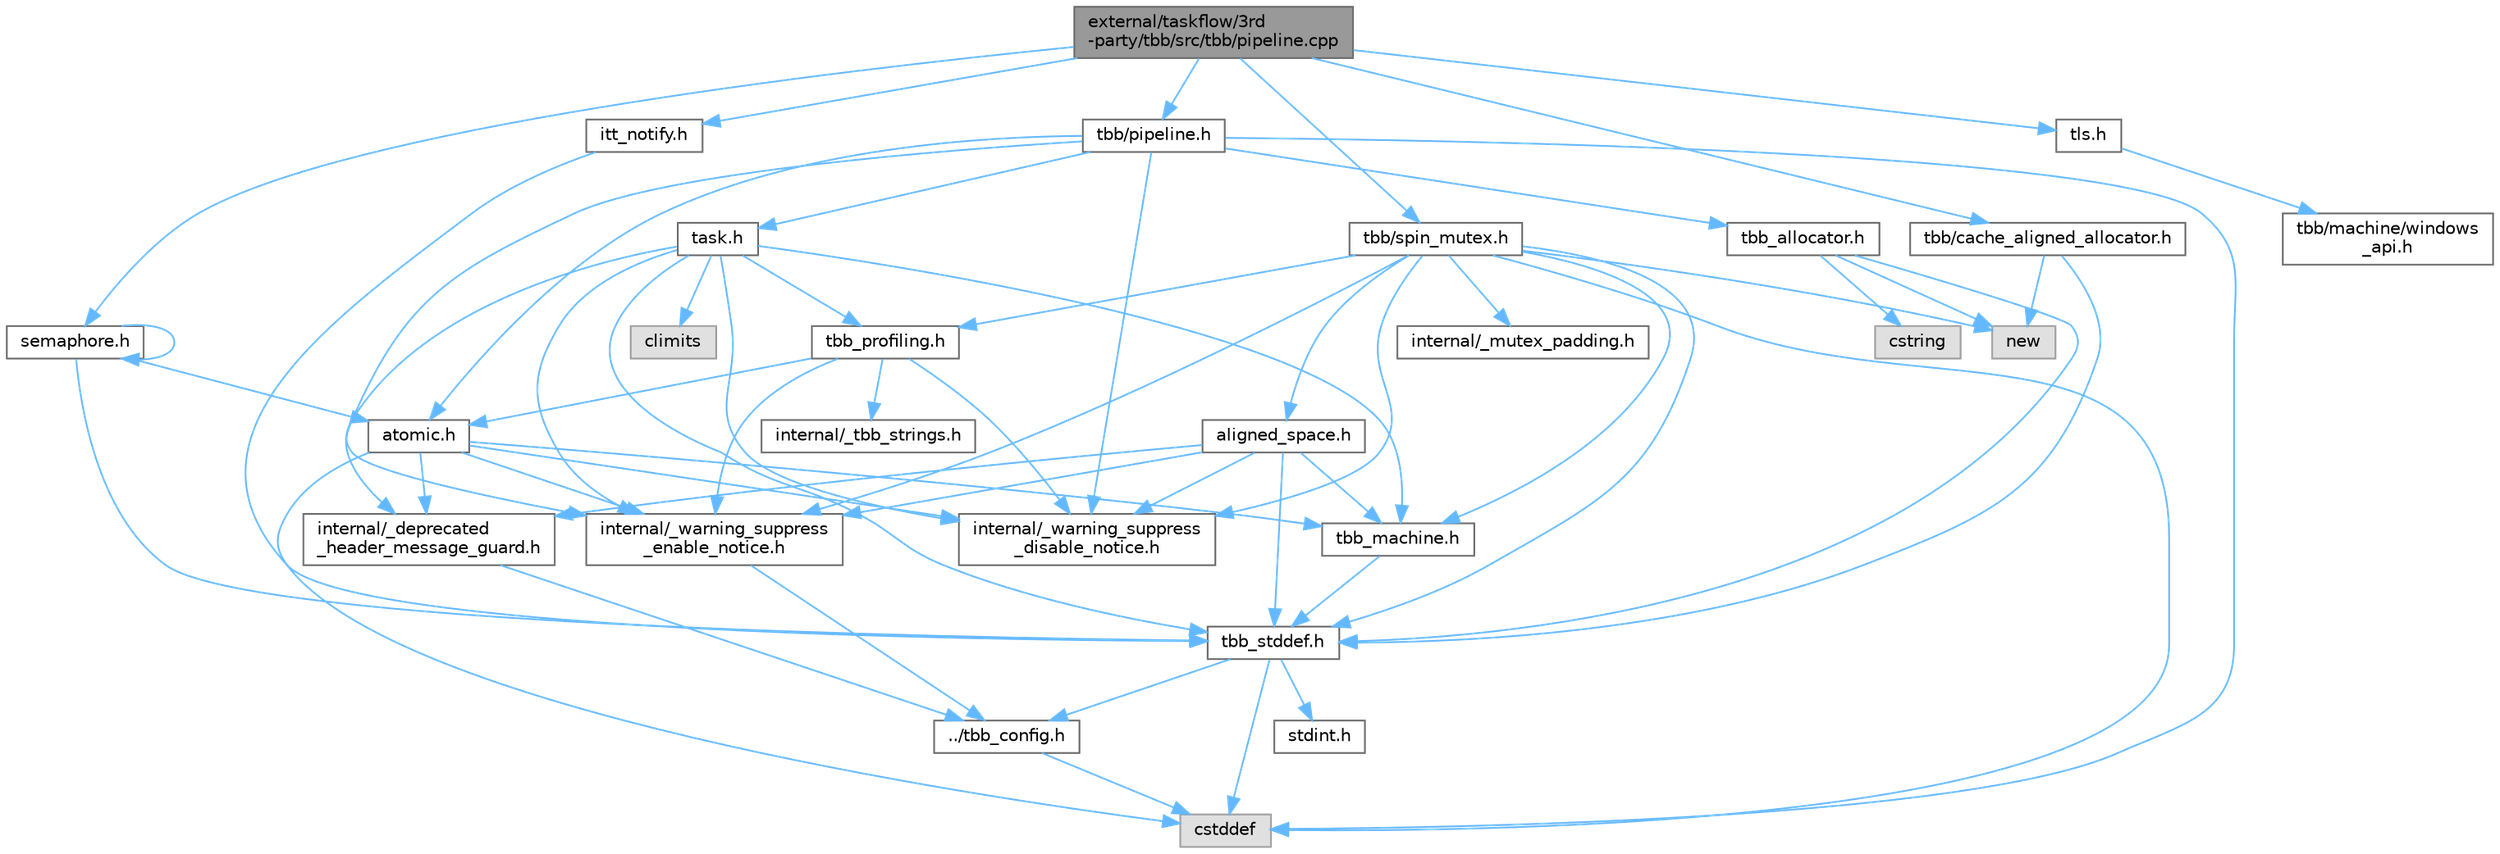 digraph "external/taskflow/3rd-party/tbb/src/tbb/pipeline.cpp"
{
 // LATEX_PDF_SIZE
  bgcolor="transparent";
  edge [fontname=Helvetica,fontsize=10,labelfontname=Helvetica,labelfontsize=10];
  node [fontname=Helvetica,fontsize=10,shape=box,height=0.2,width=0.4];
  Node1 [id="Node000001",label="external/taskflow/3rd\l-party/tbb/src/tbb/pipeline.cpp",height=0.2,width=0.4,color="gray40", fillcolor="grey60", style="filled", fontcolor="black",tooltip=" "];
  Node1 -> Node2 [id="edge60_Node000001_Node000002",color="steelblue1",style="solid",tooltip=" "];
  Node2 [id="Node000002",label="tbb/pipeline.h",height=0.2,width=0.4,color="grey40", fillcolor="white", style="filled",URL="$pipeline_8h.html",tooltip=" "];
  Node2 -> Node3 [id="edge61_Node000002_Node000003",color="steelblue1",style="solid",tooltip=" "];
  Node3 [id="Node000003",label="internal/_warning_suppress\l_enable_notice.h",height=0.2,width=0.4,color="grey40", fillcolor="white", style="filled",URL="$__warning__suppress__enable__notice_8h.html",tooltip=" "];
  Node3 -> Node4 [id="edge62_Node000003_Node000004",color="steelblue1",style="solid",tooltip=" "];
  Node4 [id="Node000004",label="../tbb_config.h",height=0.2,width=0.4,color="grey40", fillcolor="white", style="filled",URL="$tbb__config_8h.html",tooltip=" "];
  Node4 -> Node5 [id="edge63_Node000004_Node000005",color="steelblue1",style="solid",tooltip=" "];
  Node5 [id="Node000005",label="cstddef",height=0.2,width=0.4,color="grey60", fillcolor="#E0E0E0", style="filled",tooltip=" "];
  Node2 -> Node6 [id="edge64_Node000002_Node000006",color="steelblue1",style="solid",tooltip=" "];
  Node6 [id="Node000006",label="atomic.h",height=0.2,width=0.4,color="grey40", fillcolor="white", style="filled",URL="$external_2taskflow_23rd-party_2tbb_2include_2tbb_2atomic_8h.html",tooltip=" "];
  Node6 -> Node7 [id="edge65_Node000006_Node000007",color="steelblue1",style="solid",tooltip=" "];
  Node7 [id="Node000007",label="internal/_deprecated\l_header_message_guard.h",height=0.2,width=0.4,color="grey40", fillcolor="white", style="filled",URL="$__deprecated__header__message__guard_8h.html",tooltip=" "];
  Node7 -> Node4 [id="edge66_Node000007_Node000004",color="steelblue1",style="solid",tooltip=" "];
  Node6 -> Node3 [id="edge67_Node000006_Node000003",color="steelblue1",style="solid",tooltip=" "];
  Node6 -> Node5 [id="edge68_Node000006_Node000005",color="steelblue1",style="solid",tooltip=" "];
  Node6 -> Node8 [id="edge69_Node000006_Node000008",color="steelblue1",style="solid",tooltip=" "];
  Node8 [id="Node000008",label="tbb_machine.h",height=0.2,width=0.4,color="grey40", fillcolor="white", style="filled",URL="$tbb__machine_8h.html",tooltip=" "];
  Node8 -> Node9 [id="edge70_Node000008_Node000009",color="steelblue1",style="solid",tooltip=" "];
  Node9 [id="Node000009",label="tbb_stddef.h",height=0.2,width=0.4,color="grey40", fillcolor="white", style="filled",URL="$tbb__stddef_8h.html",tooltip=" "];
  Node9 -> Node4 [id="edge71_Node000009_Node000004",color="steelblue1",style="solid",tooltip=" "];
  Node9 -> Node5 [id="edge72_Node000009_Node000005",color="steelblue1",style="solid",tooltip=" "];
  Node9 -> Node10 [id="edge73_Node000009_Node000010",color="steelblue1",style="solid",tooltip=" "];
  Node10 [id="Node000010",label="stdint.h",height=0.2,width=0.4,color="grey40", fillcolor="white", style="filled",URL="$stdint_8h.html",tooltip=" "];
  Node6 -> Node11 [id="edge74_Node000006_Node000011",color="steelblue1",style="solid",tooltip=" "];
  Node11 [id="Node000011",label="internal/_warning_suppress\l_disable_notice.h",height=0.2,width=0.4,color="grey40", fillcolor="white", style="filled",URL="$__warning__suppress__disable__notice_8h.html",tooltip=" "];
  Node2 -> Node12 [id="edge75_Node000002_Node000012",color="steelblue1",style="solid",tooltip=" "];
  Node12 [id="Node000012",label="task.h",height=0.2,width=0.4,color="grey40", fillcolor="white", style="filled",URL="$task_8h.html",tooltip=" "];
  Node12 -> Node7 [id="edge76_Node000012_Node000007",color="steelblue1",style="solid",tooltip=" "];
  Node12 -> Node3 [id="edge77_Node000012_Node000003",color="steelblue1",style="solid",tooltip=" "];
  Node12 -> Node9 [id="edge78_Node000012_Node000009",color="steelblue1",style="solid",tooltip=" "];
  Node12 -> Node8 [id="edge79_Node000012_Node000008",color="steelblue1",style="solid",tooltip=" "];
  Node12 -> Node13 [id="edge80_Node000012_Node000013",color="steelblue1",style="solid",tooltip=" "];
  Node13 [id="Node000013",label="tbb_profiling.h",height=0.2,width=0.4,color="grey40", fillcolor="white", style="filled",URL="$tbb__profiling_8h.html",tooltip=" "];
  Node13 -> Node3 [id="edge81_Node000013_Node000003",color="steelblue1",style="solid",tooltip=" "];
  Node13 -> Node14 [id="edge82_Node000013_Node000014",color="steelblue1",style="solid",tooltip=" "];
  Node14 [id="Node000014",label="internal/_tbb_strings.h",height=0.2,width=0.4,color="grey40", fillcolor="white", style="filled",URL="$__tbb__strings_8h.html",tooltip=" "];
  Node13 -> Node6 [id="edge83_Node000013_Node000006",color="steelblue1",style="solid",tooltip=" "];
  Node13 -> Node11 [id="edge84_Node000013_Node000011",color="steelblue1",style="solid",tooltip=" "];
  Node12 -> Node15 [id="edge85_Node000012_Node000015",color="steelblue1",style="solid",tooltip=" "];
  Node15 [id="Node000015",label="climits",height=0.2,width=0.4,color="grey60", fillcolor="#E0E0E0", style="filled",tooltip=" "];
  Node12 -> Node11 [id="edge86_Node000012_Node000011",color="steelblue1",style="solid",tooltip=" "];
  Node2 -> Node16 [id="edge87_Node000002_Node000016",color="steelblue1",style="solid",tooltip=" "];
  Node16 [id="Node000016",label="tbb_allocator.h",height=0.2,width=0.4,color="grey40", fillcolor="white", style="filled",URL="$tbb__allocator_8h.html",tooltip=" "];
  Node16 -> Node9 [id="edge88_Node000016_Node000009",color="steelblue1",style="solid",tooltip=" "];
  Node16 -> Node17 [id="edge89_Node000016_Node000017",color="steelblue1",style="solid",tooltip=" "];
  Node17 [id="Node000017",label="new",height=0.2,width=0.4,color="grey60", fillcolor="#E0E0E0", style="filled",tooltip=" "];
  Node16 -> Node18 [id="edge90_Node000016_Node000018",color="steelblue1",style="solid",tooltip=" "];
  Node18 [id="Node000018",label="cstring",height=0.2,width=0.4,color="grey60", fillcolor="#E0E0E0", style="filled",tooltip=" "];
  Node2 -> Node5 [id="edge91_Node000002_Node000005",color="steelblue1",style="solid",tooltip=" "];
  Node2 -> Node11 [id="edge92_Node000002_Node000011",color="steelblue1",style="solid",tooltip=" "];
  Node1 -> Node19 [id="edge93_Node000001_Node000019",color="steelblue1",style="solid",tooltip=" "];
  Node19 [id="Node000019",label="tbb/spin_mutex.h",height=0.2,width=0.4,color="grey40", fillcolor="white", style="filled",URL="$external_2taskflow_23rd-party_2tbb_2include_2tbb_2spin__mutex_8h.html",tooltip=" "];
  Node19 -> Node3 [id="edge94_Node000019_Node000003",color="steelblue1",style="solid",tooltip=" "];
  Node19 -> Node5 [id="edge95_Node000019_Node000005",color="steelblue1",style="solid",tooltip=" "];
  Node19 -> Node17 [id="edge96_Node000019_Node000017",color="steelblue1",style="solid",tooltip=" "];
  Node19 -> Node20 [id="edge97_Node000019_Node000020",color="steelblue1",style="solid",tooltip=" "];
  Node20 [id="Node000020",label="aligned_space.h",height=0.2,width=0.4,color="grey40", fillcolor="white", style="filled",URL="$aligned__space_8h.html",tooltip=" "];
  Node20 -> Node7 [id="edge98_Node000020_Node000007",color="steelblue1",style="solid",tooltip=" "];
  Node20 -> Node3 [id="edge99_Node000020_Node000003",color="steelblue1",style="solid",tooltip=" "];
  Node20 -> Node9 [id="edge100_Node000020_Node000009",color="steelblue1",style="solid",tooltip=" "];
  Node20 -> Node8 [id="edge101_Node000020_Node000008",color="steelblue1",style="solid",tooltip=" "];
  Node20 -> Node11 [id="edge102_Node000020_Node000011",color="steelblue1",style="solid",tooltip=" "];
  Node19 -> Node9 [id="edge103_Node000019_Node000009",color="steelblue1",style="solid",tooltip=" "];
  Node19 -> Node8 [id="edge104_Node000019_Node000008",color="steelblue1",style="solid",tooltip=" "];
  Node19 -> Node13 [id="edge105_Node000019_Node000013",color="steelblue1",style="solid",tooltip=" "];
  Node19 -> Node21 [id="edge106_Node000019_Node000021",color="steelblue1",style="solid",tooltip=" "];
  Node21 [id="Node000021",label="internal/_mutex_padding.h",height=0.2,width=0.4,color="grey40", fillcolor="white", style="filled",URL="$__mutex__padding_8h.html",tooltip=" "];
  Node19 -> Node11 [id="edge107_Node000019_Node000011",color="steelblue1",style="solid",tooltip=" "];
  Node1 -> Node22 [id="edge108_Node000001_Node000022",color="steelblue1",style="solid",tooltip=" "];
  Node22 [id="Node000022",label="tbb/cache_aligned_allocator.h",height=0.2,width=0.4,color="grey40", fillcolor="white", style="filled",URL="$cache__aligned__allocator_8h.html",tooltip=" "];
  Node22 -> Node17 [id="edge109_Node000022_Node000017",color="steelblue1",style="solid",tooltip=" "];
  Node22 -> Node9 [id="edge110_Node000022_Node000009",color="steelblue1",style="solid",tooltip=" "];
  Node1 -> Node23 [id="edge111_Node000001_Node000023",color="steelblue1",style="solid",tooltip=" "];
  Node23 [id="Node000023",label="itt_notify.h",height=0.2,width=0.4,color="grey40", fillcolor="white", style="filled",URL="$itt__notify_8h.html",tooltip=" "];
  Node23 -> Node9 [id="edge112_Node000023_Node000009",color="steelblue1",style="solid",tooltip=" "];
  Node1 -> Node24 [id="edge113_Node000001_Node000024",color="steelblue1",style="solid",tooltip=" "];
  Node24 [id="Node000024",label="semaphore.h",height=0.2,width=0.4,color="grey40", fillcolor="white", style="filled",URL="$semaphore_8h.html",tooltip=" "];
  Node24 -> Node6 [id="edge114_Node000024_Node000006",color="steelblue1",style="solid",tooltip=" "];
  Node24 -> Node9 [id="edge115_Node000024_Node000009",color="steelblue1",style="solid",tooltip=" "];
  Node24 -> Node24 [id="edge116_Node000024_Node000024",color="steelblue1",style="solid",tooltip=" "];
  Node1 -> Node25 [id="edge117_Node000001_Node000025",color="steelblue1",style="solid",tooltip=" "];
  Node25 [id="Node000025",label="tls.h",height=0.2,width=0.4,color="grey40", fillcolor="white", style="filled",URL="$tls_8h.html",tooltip=" "];
  Node25 -> Node26 [id="edge118_Node000025_Node000026",color="steelblue1",style="solid",tooltip=" "];
  Node26 [id="Node000026",label="tbb/machine/windows\l_api.h",height=0.2,width=0.4,color="grey40", fillcolor="white", style="filled",URL="$windows__api_8h.html",tooltip=" "];
}

